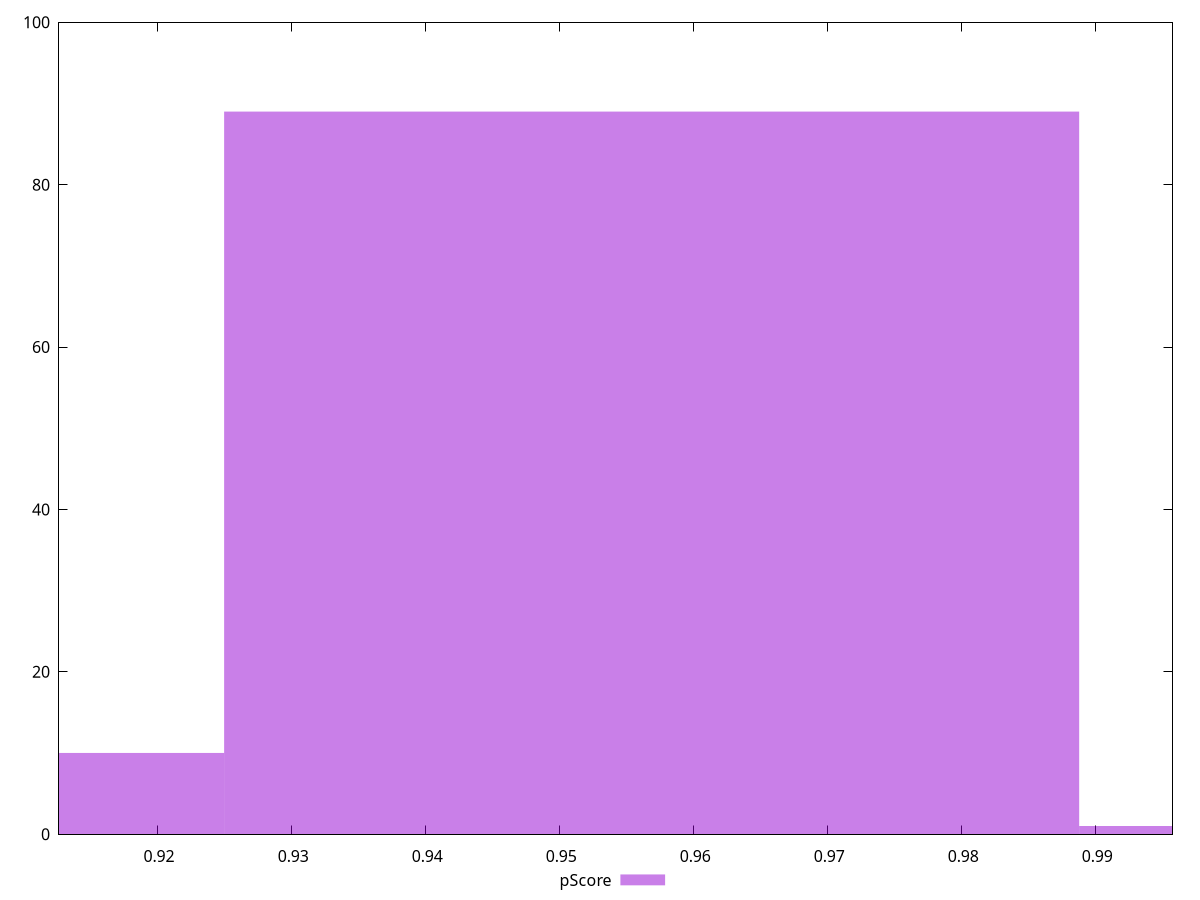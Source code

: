 reset

$pScore <<EOF
0.9568974081375887 89
0.8931042475950828 10
1.0206905686800947 1
EOF

set key outside below
set boxwidth 0.06379316054250592
set xrange [0.9126811613837469:0.9957565261777267]
set yrange [0:100]
set trange [0:100]
set style fill transparent solid 0.5 noborder
set terminal svg size 640, 490 enhanced background rgb 'white'
set output "reports/report_00032_2021-02-25T10-28-15.087Z/largest-contentful-paint/samples/card/pScore/histogram.svg"

plot $pScore title "pScore" with boxes

reset
